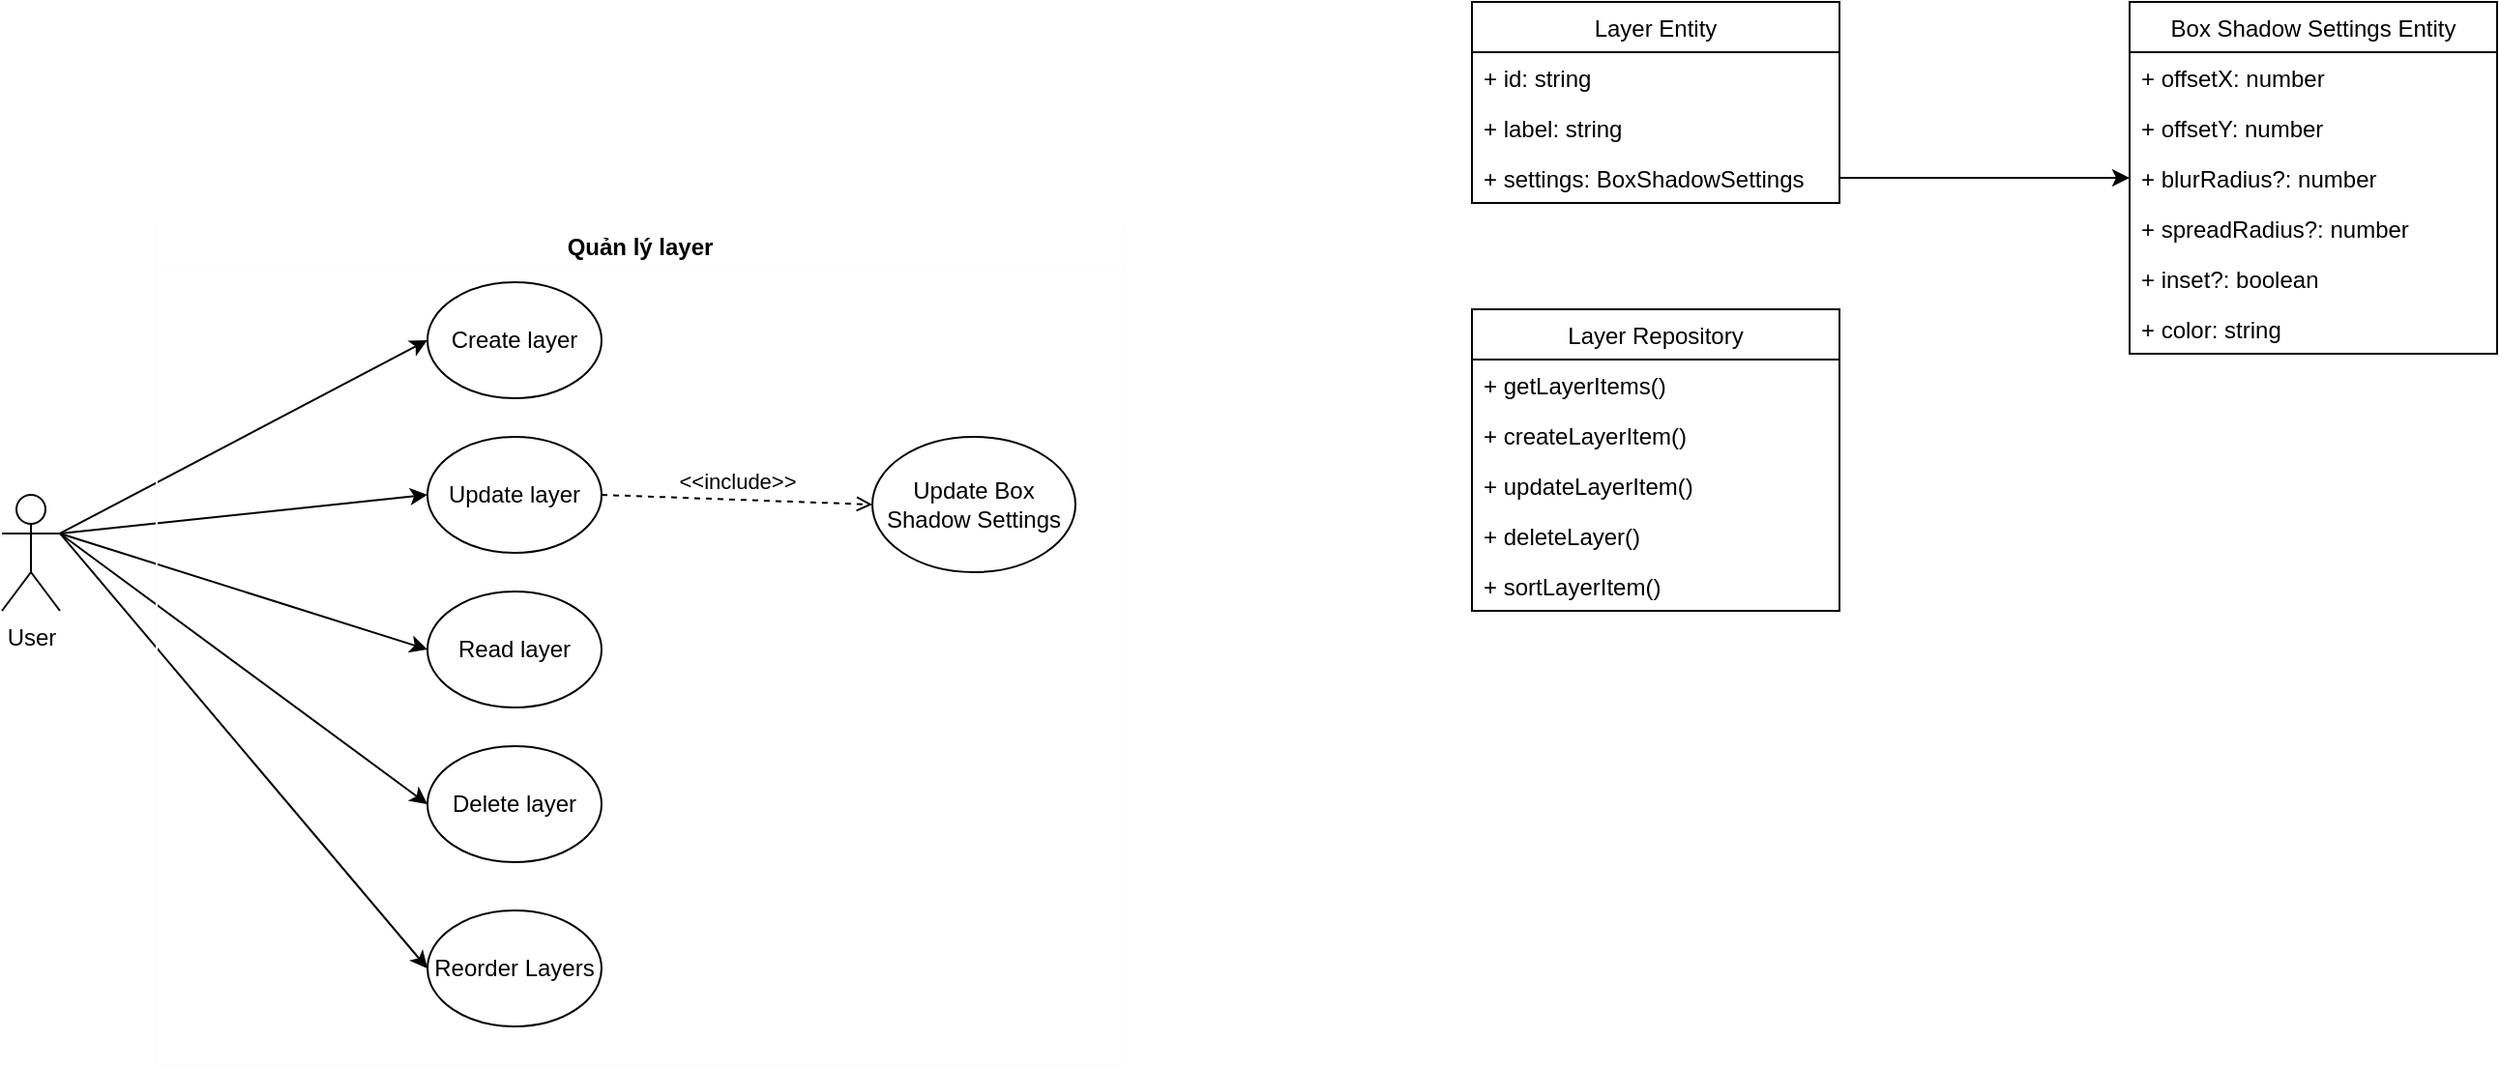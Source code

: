 <mxfile>
    <diagram id="f8fRbO22dQ2sBGOe1g8m" name="Page-1">
        <mxGraphModel dx="855" dy="826" grid="0" gridSize="10" guides="1" tooltips="1" connect="1" arrows="1" fold="1" page="0" pageScale="1" pageWidth="1400" pageHeight="850" background="none" math="0" shadow="0">
            <root>
                <mxCell id="0"/>
                <mxCell id="1" parent="0"/>
                <mxCell id="14" style="edgeStyle=none;html=1;exitX=1;exitY=0.333;exitDx=0;exitDy=0;exitPerimeter=0;entryX=0;entryY=0.5;entryDx=0;entryDy=0;" parent="1" source="2" target="6" edge="1">
                    <mxGeometry relative="1" as="geometry"/>
                </mxCell>
                <mxCell id="15" style="edgeStyle=none;html=1;exitX=1;exitY=0.333;exitDx=0;exitDy=0;exitPerimeter=0;entryX=0;entryY=0.5;entryDx=0;entryDy=0;" parent="1" source="2" target="11" edge="1">
                    <mxGeometry relative="1" as="geometry"/>
                </mxCell>
                <mxCell id="16" style="edgeStyle=none;html=1;exitX=1;exitY=0.333;exitDx=0;exitDy=0;exitPerimeter=0;entryX=0;entryY=0.5;entryDx=0;entryDy=0;" parent="1" source="2" target="12" edge="1">
                    <mxGeometry relative="1" as="geometry"/>
                </mxCell>
                <mxCell id="17" style="edgeStyle=none;html=1;exitX=1;exitY=0.333;exitDx=0;exitDy=0;exitPerimeter=0;entryX=0;entryY=0.5;entryDx=0;entryDy=0;" parent="1" source="2" target="13" edge="1">
                    <mxGeometry relative="1" as="geometry"/>
                </mxCell>
                <mxCell id="63" style="edgeStyle=none;html=1;exitX=1;exitY=0.333;exitDx=0;exitDy=0;exitPerimeter=0;entryX=0;entryY=0.5;entryDx=0;entryDy=0;" parent="1" source="2" target="62" edge="1">
                    <mxGeometry relative="1" as="geometry"/>
                </mxCell>
                <mxCell id="2" value="User" style="shape=umlActor;verticalLabelPosition=bottom;verticalAlign=top;html=1;outlineConnect=0;" parent="1" vertex="1">
                    <mxGeometry x="40" y="395" width="30" height="60" as="geometry"/>
                </mxCell>
                <mxCell id="5" value="Quản lý layer" style="swimlane;whiteSpace=wrap;html=1;strokeColor=#FFFCFE;" parent="1" vertex="1">
                    <mxGeometry x="120" y="255" width="500" height="435" as="geometry"/>
                </mxCell>
                <mxCell id="6" value="Create layer" style="ellipse;whiteSpace=wrap;html=1;" parent="5" vertex="1">
                    <mxGeometry x="140" y="30" width="90" height="60" as="geometry"/>
                </mxCell>
                <mxCell id="11" value="Update layer" style="ellipse;whiteSpace=wrap;html=1;" parent="5" vertex="1">
                    <mxGeometry x="140" y="110" width="90" height="60" as="geometry"/>
                </mxCell>
                <mxCell id="12" value="Read layer" style="ellipse;whiteSpace=wrap;html=1;" parent="5" vertex="1">
                    <mxGeometry x="140" y="190" width="90" height="60" as="geometry"/>
                </mxCell>
                <mxCell id="13" value="Delete layer" style="ellipse;whiteSpace=wrap;html=1;" parent="5" vertex="1">
                    <mxGeometry x="140" y="270" width="90" height="60" as="geometry"/>
                </mxCell>
                <mxCell id="62" value="Reorder Layers" style="ellipse;whiteSpace=wrap;html=1;" parent="5" vertex="1">
                    <mxGeometry x="140" y="355" width="90" height="60" as="geometry"/>
                </mxCell>
                <mxCell id="66" value="Update Box Shadow Settings" style="ellipse;whiteSpace=wrap;html=1;" parent="5" vertex="1">
                    <mxGeometry x="370" y="110" width="105" height="70" as="geometry"/>
                </mxCell>
                <mxCell id="70" value="&amp;lt;&amp;lt;include&amp;gt;&amp;gt;" style="html=1;verticalAlign=bottom;labelBackgroundColor=none;endArrow=open;endFill=0;dashed=1;exitX=1;exitY=0.5;exitDx=0;exitDy=0;entryX=0;entryY=0.5;entryDx=0;entryDy=0;" parent="5" source="11" target="66" edge="1">
                    <mxGeometry width="160" relative="1" as="geometry">
                        <mxPoint x="240" y="155" as="sourcePoint"/>
                        <mxPoint x="400" y="155" as="targetPoint"/>
                    </mxGeometry>
                </mxCell>
                <mxCell id="32" value="Layer Entity" style="swimlane;fontStyle=0;childLayout=stackLayout;horizontal=1;startSize=26;fillColor=none;horizontalStack=0;resizeParent=1;resizeParentMax=0;resizeLast=0;collapsible=1;marginBottom=0;" parent="1" vertex="1">
                    <mxGeometry x="800" y="140" width="190" height="104" as="geometry"/>
                </mxCell>
                <mxCell id="33" value="+ id: string&#10;" style="text;strokeColor=none;fillColor=none;align=left;verticalAlign=top;spacingLeft=4;spacingRight=4;overflow=hidden;rotatable=0;points=[[0,0.5],[1,0.5]];portConstraint=eastwest;" parent="32" vertex="1">
                    <mxGeometry y="26" width="190" height="26" as="geometry"/>
                </mxCell>
                <mxCell id="34" value="+ label: string&#10;" style="text;strokeColor=none;fillColor=none;align=left;verticalAlign=top;spacingLeft=4;spacingRight=4;overflow=hidden;rotatable=0;points=[[0,0.5],[1,0.5]];portConstraint=eastwest;" parent="32" vertex="1">
                    <mxGeometry y="52" width="190" height="26" as="geometry"/>
                </mxCell>
                <mxCell id="35" value="+ settings: BoxShadowSettings" style="text;strokeColor=none;fillColor=none;align=left;verticalAlign=top;spacingLeft=4;spacingRight=4;overflow=hidden;rotatable=0;points=[[0,0.5],[1,0.5]];portConstraint=eastwest;" parent="32" vertex="1">
                    <mxGeometry y="78" width="190" height="26" as="geometry"/>
                </mxCell>
                <mxCell id="42" value="Box Shadow Settings Entity" style="swimlane;fontStyle=0;childLayout=stackLayout;horizontal=1;startSize=26;fillColor=none;horizontalStack=0;resizeParent=1;resizeParentMax=0;resizeLast=0;collapsible=1;marginBottom=0;" parent="1" vertex="1">
                    <mxGeometry x="1140" y="140" width="190" height="182" as="geometry"/>
                </mxCell>
                <mxCell id="43" value="+ offsetX: number&#10;" style="text;strokeColor=none;fillColor=none;align=left;verticalAlign=top;spacingLeft=4;spacingRight=4;overflow=hidden;rotatable=0;points=[[0,0.5],[1,0.5]];portConstraint=eastwest;" parent="42" vertex="1">
                    <mxGeometry y="26" width="190" height="26" as="geometry"/>
                </mxCell>
                <mxCell id="44" value="+ offsetY: number&#10;" style="text;strokeColor=none;fillColor=none;align=left;verticalAlign=top;spacingLeft=4;spacingRight=4;overflow=hidden;rotatable=0;points=[[0,0.5],[1,0.5]];portConstraint=eastwest;" parent="42" vertex="1">
                    <mxGeometry y="52" width="190" height="26" as="geometry"/>
                </mxCell>
                <mxCell id="45" value="+ blurRadius?: number" style="text;strokeColor=none;fillColor=none;align=left;verticalAlign=top;spacingLeft=4;spacingRight=4;overflow=hidden;rotatable=0;points=[[0,0.5],[1,0.5]];portConstraint=eastwest;" parent="42" vertex="1">
                    <mxGeometry y="78" width="190" height="26" as="geometry"/>
                </mxCell>
                <mxCell id="48" value="+ spreadRadius?: number" style="text;strokeColor=none;fillColor=none;align=left;verticalAlign=top;spacingLeft=4;spacingRight=4;overflow=hidden;rotatable=0;points=[[0,0.5],[1,0.5]];portConstraint=eastwest;" parent="42" vertex="1">
                    <mxGeometry y="104" width="190" height="26" as="geometry"/>
                </mxCell>
                <mxCell id="49" value="+ inset?: boolean" style="text;strokeColor=none;fillColor=none;align=left;verticalAlign=top;spacingLeft=4;spacingRight=4;overflow=hidden;rotatable=0;points=[[0,0.5],[1,0.5]];portConstraint=eastwest;" parent="42" vertex="1">
                    <mxGeometry y="130" width="190" height="26" as="geometry"/>
                </mxCell>
                <mxCell id="50" value="+ color: string" style="text;strokeColor=none;fillColor=none;align=left;verticalAlign=top;spacingLeft=4;spacingRight=4;overflow=hidden;rotatable=0;points=[[0,0.5],[1,0.5]];portConstraint=eastwest;" parent="42" vertex="1">
                    <mxGeometry y="156" width="190" height="26" as="geometry"/>
                </mxCell>
                <mxCell id="51" value="Layer Repository" style="swimlane;fontStyle=0;childLayout=stackLayout;horizontal=1;startSize=26;fillColor=none;horizontalStack=0;resizeParent=1;resizeParentMax=0;resizeLast=0;collapsible=1;marginBottom=0;" parent="1" vertex="1">
                    <mxGeometry x="800" y="299" width="190" height="156" as="geometry"/>
                </mxCell>
                <mxCell id="52" value="+ getLayerItems()" style="text;strokeColor=none;fillColor=none;align=left;verticalAlign=top;spacingLeft=4;spacingRight=4;overflow=hidden;rotatable=0;points=[[0,0.5],[1,0.5]];portConstraint=eastwest;" parent="51" vertex="1">
                    <mxGeometry y="26" width="190" height="26" as="geometry"/>
                </mxCell>
                <mxCell id="54" value="+ createLayerItem()" style="text;strokeColor=none;fillColor=none;align=left;verticalAlign=top;spacingLeft=4;spacingRight=4;overflow=hidden;rotatable=0;points=[[0,0.5],[1,0.5]];portConstraint=eastwest;" parent="51" vertex="1">
                    <mxGeometry y="52" width="190" height="26" as="geometry"/>
                </mxCell>
                <mxCell id="56" value="+ updateLayerItem()" style="text;strokeColor=none;fillColor=none;align=left;verticalAlign=top;spacingLeft=4;spacingRight=4;overflow=hidden;rotatable=0;points=[[0,0.5],[1,0.5]];portConstraint=eastwest;" parent="51" vertex="1">
                    <mxGeometry y="78" width="190" height="26" as="geometry"/>
                </mxCell>
                <mxCell id="58" value="+ deleteLayer()" style="text;strokeColor=none;fillColor=none;align=left;verticalAlign=top;spacingLeft=4;spacingRight=4;overflow=hidden;rotatable=0;points=[[0,0.5],[1,0.5]];portConstraint=eastwest;" parent="51" vertex="1">
                    <mxGeometry y="104" width="190" height="26" as="geometry"/>
                </mxCell>
                <mxCell id="64" value="+ sortLayerItem()" style="text;strokeColor=none;fillColor=none;align=left;verticalAlign=top;spacingLeft=4;spacingRight=4;overflow=hidden;rotatable=0;points=[[0,0.5],[1,0.5]];portConstraint=eastwest;" parent="51" vertex="1">
                    <mxGeometry y="130" width="190" height="26" as="geometry"/>
                </mxCell>
                <mxCell id="60" style="edgeStyle=none;html=1;exitX=1;exitY=0.5;exitDx=0;exitDy=0;entryX=0;entryY=0.5;entryDx=0;entryDy=0;" parent="1" source="35" target="45" edge="1">
                    <mxGeometry relative="1" as="geometry"/>
                </mxCell>
            </root>
        </mxGraphModel>
    </diagram>
</mxfile>